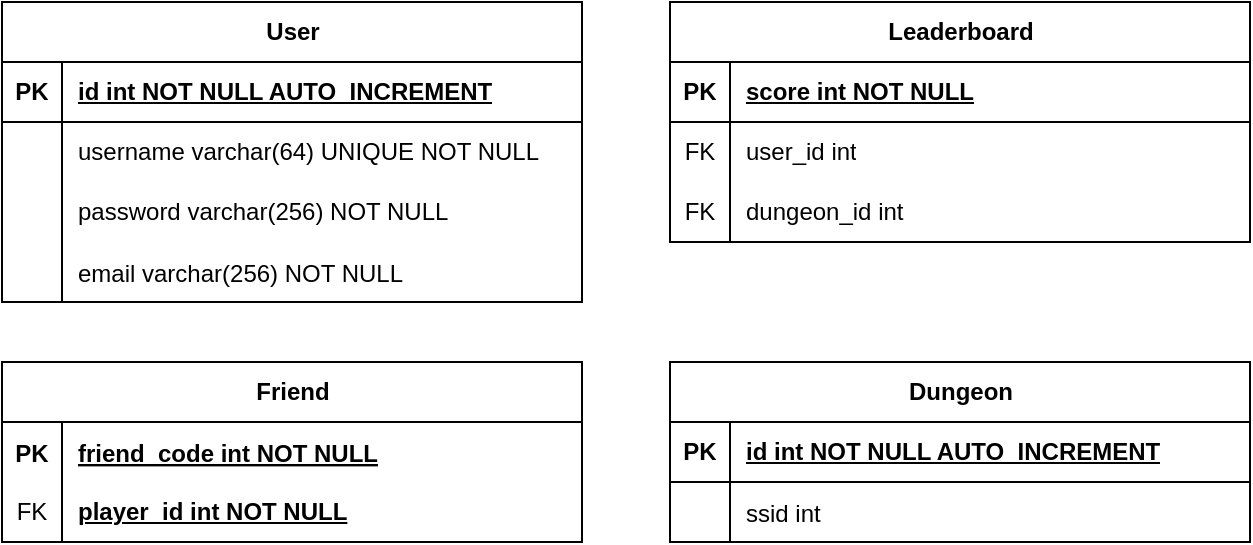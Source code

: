 <mxfile version="26.0.11">
  <diagram name="Pagina-1" id="-n6GPyPuI3OpaiY4CRwT">
    <mxGraphModel dx="1434" dy="866" grid="1" gridSize="10" guides="1" tooltips="1" connect="1" arrows="1" fold="1" page="1" pageScale="1" pageWidth="827" pageHeight="1169" background="#FFFFFF" math="0" shadow="0">
      <root>
        <mxCell id="0" />
        <mxCell id="1" parent="0" />
        <mxCell id="7Y_LuzAzKtFLR1Gf0EG2-1" value="&lt;span style=&quot;text-wrap: wrap;&quot;&gt;User&lt;/span&gt;" style="shape=table;startSize=30;container=1;collapsible=1;childLayout=tableLayout;fixedRows=1;rowLines=0;fontStyle=1;align=center;resizeLast=1;html=1;" parent="1" vertex="1">
          <mxGeometry x="80" y="70" width="290" height="150" as="geometry" />
        </mxCell>
        <mxCell id="7Y_LuzAzKtFLR1Gf0EG2-2" value="" style="shape=tableRow;horizontal=0;startSize=0;swimlaneHead=0;swimlaneBody=0;fillColor=none;collapsible=0;dropTarget=0;points=[[0,0.5],[1,0.5]];portConstraint=eastwest;top=0;left=0;right=0;bottom=1;" parent="7Y_LuzAzKtFLR1Gf0EG2-1" vertex="1">
          <mxGeometry y="30" width="290" height="30" as="geometry" />
        </mxCell>
        <mxCell id="7Y_LuzAzKtFLR1Gf0EG2-3" value="PK" style="shape=partialRectangle;connectable=0;fillColor=none;top=0;left=0;bottom=0;right=0;fontStyle=1;overflow=hidden;whiteSpace=wrap;html=1;" parent="7Y_LuzAzKtFLR1Gf0EG2-2" vertex="1">
          <mxGeometry width="30" height="30" as="geometry">
            <mxRectangle width="30" height="30" as="alternateBounds" />
          </mxGeometry>
        </mxCell>
        <mxCell id="7Y_LuzAzKtFLR1Gf0EG2-4" value="id int NOT NULL AUTO_INCREMENT" style="shape=partialRectangle;connectable=0;fillColor=none;top=0;left=0;bottom=0;right=0;align=left;spacingLeft=6;fontStyle=5;overflow=hidden;whiteSpace=wrap;html=1;" parent="7Y_LuzAzKtFLR1Gf0EG2-2" vertex="1">
          <mxGeometry x="30" width="260" height="30" as="geometry">
            <mxRectangle width="260" height="30" as="alternateBounds" />
          </mxGeometry>
        </mxCell>
        <mxCell id="7Y_LuzAzKtFLR1Gf0EG2-5" value="" style="shape=tableRow;horizontal=0;startSize=0;swimlaneHead=0;swimlaneBody=0;fillColor=none;collapsible=0;dropTarget=0;points=[[0,0.5],[1,0.5]];portConstraint=eastwest;top=0;left=0;right=0;bottom=0;" parent="7Y_LuzAzKtFLR1Gf0EG2-1" vertex="1">
          <mxGeometry y="60" width="290" height="30" as="geometry" />
        </mxCell>
        <mxCell id="7Y_LuzAzKtFLR1Gf0EG2-6" value="" style="shape=partialRectangle;connectable=0;fillColor=none;top=0;left=0;bottom=0;right=0;editable=1;overflow=hidden;whiteSpace=wrap;html=1;" parent="7Y_LuzAzKtFLR1Gf0EG2-5" vertex="1">
          <mxGeometry width="30" height="30" as="geometry">
            <mxRectangle width="30" height="30" as="alternateBounds" />
          </mxGeometry>
        </mxCell>
        <mxCell id="7Y_LuzAzKtFLR1Gf0EG2-7" value="&lt;span style=&quot;text-wrap: nowrap;&quot;&gt;username varchar(64) UNIQUE NOT NULL&lt;/span&gt;" style="shape=partialRectangle;connectable=0;fillColor=none;top=0;left=0;bottom=0;right=0;align=left;spacingLeft=6;overflow=hidden;whiteSpace=wrap;html=1;" parent="7Y_LuzAzKtFLR1Gf0EG2-5" vertex="1">
          <mxGeometry x="30" width="260" height="30" as="geometry">
            <mxRectangle width="260" height="30" as="alternateBounds" />
          </mxGeometry>
        </mxCell>
        <mxCell id="7Y_LuzAzKtFLR1Gf0EG2-8" value="" style="shape=tableRow;horizontal=0;startSize=0;swimlaneHead=0;swimlaneBody=0;fillColor=none;collapsible=0;dropTarget=0;points=[[0,0.5],[1,0.5]];portConstraint=eastwest;top=0;left=0;right=0;bottom=0;" parent="7Y_LuzAzKtFLR1Gf0EG2-1" vertex="1">
          <mxGeometry y="90" width="290" height="30" as="geometry" />
        </mxCell>
        <mxCell id="7Y_LuzAzKtFLR1Gf0EG2-9" value="" style="shape=partialRectangle;connectable=0;fillColor=none;top=0;left=0;bottom=0;right=0;editable=1;overflow=hidden;whiteSpace=wrap;html=1;" parent="7Y_LuzAzKtFLR1Gf0EG2-8" vertex="1">
          <mxGeometry width="30" height="30" as="geometry">
            <mxRectangle width="30" height="30" as="alternateBounds" />
          </mxGeometry>
        </mxCell>
        <mxCell id="7Y_LuzAzKtFLR1Gf0EG2-10" value="password varchar(256) NOT NULL" style="shape=partialRectangle;connectable=0;fillColor=none;top=0;left=0;bottom=0;right=0;align=left;spacingLeft=6;overflow=hidden;whiteSpace=wrap;html=1;" parent="7Y_LuzAzKtFLR1Gf0EG2-8" vertex="1">
          <mxGeometry x="30" width="260" height="30" as="geometry">
            <mxRectangle width="260" height="30" as="alternateBounds" />
          </mxGeometry>
        </mxCell>
        <mxCell id="j-nto5OTXpBOddp0pbFF-1" value="" style="shape=tableRow;horizontal=0;startSize=0;swimlaneHead=0;swimlaneBody=0;fillColor=none;collapsible=0;dropTarget=0;points=[[0,0.5],[1,0.5]];portConstraint=eastwest;top=0;left=0;right=0;bottom=0;" parent="7Y_LuzAzKtFLR1Gf0EG2-1" vertex="1">
          <mxGeometry y="120" width="290" height="30" as="geometry" />
        </mxCell>
        <mxCell id="j-nto5OTXpBOddp0pbFF-2" value="" style="shape=partialRectangle;connectable=0;fillColor=none;top=0;left=0;bottom=0;right=0;editable=1;overflow=hidden;" parent="j-nto5OTXpBOddp0pbFF-1" vertex="1">
          <mxGeometry width="30" height="30" as="geometry">
            <mxRectangle width="30" height="30" as="alternateBounds" />
          </mxGeometry>
        </mxCell>
        <mxCell id="j-nto5OTXpBOddp0pbFF-3" value="email varchar(256) NOT NULL" style="shape=partialRectangle;connectable=0;fillColor=none;top=0;left=0;bottom=0;right=0;align=left;spacingLeft=6;overflow=hidden;" parent="j-nto5OTXpBOddp0pbFF-1" vertex="1">
          <mxGeometry x="30" width="260" height="30" as="geometry">
            <mxRectangle width="260" height="30" as="alternateBounds" />
          </mxGeometry>
        </mxCell>
        <mxCell id="Hkn-7i80Ije_jq3ejXos-1" value="&lt;span style=&quot;text-wrap: wrap;&quot;&gt;Leaderboard&lt;/span&gt;" style="shape=table;startSize=30;container=1;collapsible=1;childLayout=tableLayout;fixedRows=1;rowLines=0;fontStyle=1;align=center;resizeLast=1;html=1;" parent="1" vertex="1">
          <mxGeometry x="414" y="70" width="290" height="120" as="geometry" />
        </mxCell>
        <mxCell id="Hkn-7i80Ije_jq3ejXos-2" value="" style="shape=tableRow;horizontal=0;startSize=0;swimlaneHead=0;swimlaneBody=0;fillColor=none;collapsible=0;dropTarget=0;points=[[0,0.5],[1,0.5]];portConstraint=eastwest;top=0;left=0;right=0;bottom=1;" parent="Hkn-7i80Ije_jq3ejXos-1" vertex="1">
          <mxGeometry y="30" width="290" height="30" as="geometry" />
        </mxCell>
        <mxCell id="Hkn-7i80Ije_jq3ejXos-3" value="PK" style="shape=partialRectangle;connectable=0;fillColor=none;top=0;left=0;bottom=0;right=0;fontStyle=1;overflow=hidden;whiteSpace=wrap;html=1;" parent="Hkn-7i80Ije_jq3ejXos-2" vertex="1">
          <mxGeometry width="30" height="30" as="geometry">
            <mxRectangle width="30" height="30" as="alternateBounds" />
          </mxGeometry>
        </mxCell>
        <mxCell id="Hkn-7i80Ije_jq3ejXos-4" value="score int NOT NULL" style="shape=partialRectangle;connectable=0;fillColor=none;top=0;left=0;bottom=0;right=0;align=left;spacingLeft=6;fontStyle=5;overflow=hidden;whiteSpace=wrap;html=1;" parent="Hkn-7i80Ije_jq3ejXos-2" vertex="1">
          <mxGeometry x="30" width="260" height="30" as="geometry">
            <mxRectangle width="260" height="30" as="alternateBounds" />
          </mxGeometry>
        </mxCell>
        <mxCell id="a83NNkflqiLG71LAYgVP-1" value="" style="shape=tableRow;horizontal=0;startSize=0;swimlaneHead=0;swimlaneBody=0;fillColor=none;collapsible=0;dropTarget=0;points=[[0,0.5],[1,0.5]];portConstraint=eastwest;top=0;left=0;right=0;bottom=0;" parent="Hkn-7i80Ije_jq3ejXos-1" vertex="1">
          <mxGeometry y="60" width="290" height="30" as="geometry" />
        </mxCell>
        <mxCell id="a83NNkflqiLG71LAYgVP-2" value="FK" style="shape=partialRectangle;connectable=0;fillColor=none;top=0;left=0;bottom=0;right=0;fontStyle=0;overflow=hidden;whiteSpace=wrap;html=1;" parent="a83NNkflqiLG71LAYgVP-1" vertex="1">
          <mxGeometry width="30" height="30" as="geometry">
            <mxRectangle width="30" height="30" as="alternateBounds" />
          </mxGeometry>
        </mxCell>
        <mxCell id="a83NNkflqiLG71LAYgVP-3" value="user_id int" style="shape=partialRectangle;connectable=0;fillColor=none;top=0;left=0;bottom=0;right=0;align=left;spacingLeft=6;fontStyle=0;overflow=hidden;whiteSpace=wrap;html=1;" parent="a83NNkflqiLG71LAYgVP-1" vertex="1">
          <mxGeometry x="30" width="260" height="30" as="geometry">
            <mxRectangle width="260" height="30" as="alternateBounds" />
          </mxGeometry>
        </mxCell>
        <mxCell id="a83NNkflqiLG71LAYgVP-4" value="" style="shape=tableRow;horizontal=0;startSize=0;swimlaneHead=0;swimlaneBody=0;fillColor=none;collapsible=0;dropTarget=0;points=[[0,0.5],[1,0.5]];portConstraint=eastwest;top=0;left=0;right=0;bottom=0;" parent="Hkn-7i80Ije_jq3ejXos-1" vertex="1">
          <mxGeometry y="90" width="290" height="30" as="geometry" />
        </mxCell>
        <mxCell id="a83NNkflqiLG71LAYgVP-5" value="FK" style="shape=partialRectangle;connectable=0;fillColor=none;top=0;left=0;bottom=0;right=0;fontStyle=0;overflow=hidden;whiteSpace=wrap;html=1;" parent="a83NNkflqiLG71LAYgVP-4" vertex="1">
          <mxGeometry width="30" height="30" as="geometry">
            <mxRectangle width="30" height="30" as="alternateBounds" />
          </mxGeometry>
        </mxCell>
        <mxCell id="a83NNkflqiLG71LAYgVP-6" value="dungeon_id int" style="shape=partialRectangle;connectable=0;fillColor=none;top=0;left=0;bottom=0;right=0;align=left;spacingLeft=6;fontStyle=0;overflow=hidden;whiteSpace=wrap;html=1;" parent="a83NNkflqiLG71LAYgVP-4" vertex="1">
          <mxGeometry x="30" width="260" height="30" as="geometry">
            <mxRectangle width="260" height="30" as="alternateBounds" />
          </mxGeometry>
        </mxCell>
        <mxCell id="Hkn-7i80Ije_jq3ejXos-20" value="&lt;span style=&quot;text-wrap: wrap;&quot;&gt;Dungeon&lt;/span&gt;" style="shape=table;startSize=30;container=1;collapsible=1;childLayout=tableLayout;fixedRows=1;rowLines=0;fontStyle=1;align=center;resizeLast=1;html=1;" parent="1" vertex="1">
          <mxGeometry x="414" y="250" width="290" height="90" as="geometry">
            <mxRectangle x="440" y="340" width="110" height="30" as="alternateBounds" />
          </mxGeometry>
        </mxCell>
        <mxCell id="Hkn-7i80Ije_jq3ejXos-21" value="" style="shape=tableRow;horizontal=0;startSize=0;swimlaneHead=0;swimlaneBody=0;fillColor=none;collapsible=0;dropTarget=0;points=[[0,0.5],[1,0.5]];portConstraint=eastwest;top=0;left=0;right=0;bottom=1;" parent="Hkn-7i80Ije_jq3ejXos-20" vertex="1">
          <mxGeometry y="30" width="290" height="30" as="geometry" />
        </mxCell>
        <mxCell id="Hkn-7i80Ije_jq3ejXos-22" value="PK" style="shape=partialRectangle;connectable=0;fillColor=none;top=0;left=0;bottom=0;right=0;fontStyle=1;overflow=hidden;whiteSpace=wrap;html=1;" parent="Hkn-7i80Ije_jq3ejXos-21" vertex="1">
          <mxGeometry width="30" height="30" as="geometry">
            <mxRectangle width="30" height="30" as="alternateBounds" />
          </mxGeometry>
        </mxCell>
        <mxCell id="Hkn-7i80Ije_jq3ejXos-23" value="id int NOT NULL AUTO_INCREMENT" style="shape=partialRectangle;connectable=0;fillColor=none;top=0;left=0;bottom=0;right=0;align=left;spacingLeft=6;fontStyle=5;overflow=hidden;whiteSpace=wrap;html=1;" parent="Hkn-7i80Ije_jq3ejXos-21" vertex="1">
          <mxGeometry x="30" width="260" height="30" as="geometry">
            <mxRectangle width="260" height="30" as="alternateBounds" />
          </mxGeometry>
        </mxCell>
        <mxCell id="Hkn-7i80Ije_jq3ejXos-24" value="" style="shape=tableRow;horizontal=0;startSize=0;swimlaneHead=0;swimlaneBody=0;fillColor=none;collapsible=0;dropTarget=0;points=[[0,0.5],[1,0.5]];portConstraint=eastwest;top=0;left=0;right=0;bottom=0;" parent="Hkn-7i80Ije_jq3ejXos-20" vertex="1">
          <mxGeometry y="60" width="290" height="30" as="geometry" />
        </mxCell>
        <mxCell id="Hkn-7i80Ije_jq3ejXos-25" value="" style="shape=partialRectangle;connectable=0;fillColor=none;top=0;left=0;bottom=0;right=0;editable=1;overflow=hidden;" parent="Hkn-7i80Ije_jq3ejXos-24" vertex="1">
          <mxGeometry width="30" height="30" as="geometry">
            <mxRectangle width="30" height="30" as="alternateBounds" />
          </mxGeometry>
        </mxCell>
        <mxCell id="Hkn-7i80Ije_jq3ejXos-26" value="ssid int" style="shape=partialRectangle;connectable=0;fillColor=none;top=0;left=0;bottom=0;right=0;align=left;spacingLeft=6;overflow=hidden;" parent="Hkn-7i80Ije_jq3ejXos-24" vertex="1">
          <mxGeometry x="30" width="260" height="30" as="geometry">
            <mxRectangle width="260" height="30" as="alternateBounds" />
          </mxGeometry>
        </mxCell>
        <mxCell id="a83NNkflqiLG71LAYgVP-7" value="&lt;span style=&quot;text-wrap: wrap;&quot;&gt;Friend&lt;/span&gt;" style="shape=table;startSize=30;container=1;collapsible=1;childLayout=tableLayout;fixedRows=1;rowLines=0;fontStyle=1;align=center;resizeLast=1;html=1;" parent="1" vertex="1">
          <mxGeometry x="80" y="250" width="290" height="90" as="geometry">
            <mxRectangle x="440" y="80" width="110" height="30" as="alternateBounds" />
          </mxGeometry>
        </mxCell>
        <mxCell id="a83NNkflqiLG71LAYgVP-11" value="" style="shape=tableRow;horizontal=0;startSize=0;swimlaneHead=0;swimlaneBody=0;fillColor=none;collapsible=0;dropTarget=0;points=[[0,0.5],[1,0.5]];portConstraint=eastwest;top=0;left=0;right=0;bottom=0;" parent="a83NNkflqiLG71LAYgVP-7" vertex="1">
          <mxGeometry y="30" width="290" height="30" as="geometry" />
        </mxCell>
        <mxCell id="a83NNkflqiLG71LAYgVP-12" value="PK" style="shape=partialRectangle;connectable=0;fillColor=none;top=0;left=0;bottom=0;right=0;editable=1;overflow=hidden;fontStyle=1" parent="a83NNkflqiLG71LAYgVP-11" vertex="1">
          <mxGeometry width="30" height="30" as="geometry">
            <mxRectangle width="30" height="30" as="alternateBounds" />
          </mxGeometry>
        </mxCell>
        <mxCell id="a83NNkflqiLG71LAYgVP-13" value="friend_code int NOT NULL" style="shape=partialRectangle;connectable=0;fillColor=none;top=0;left=0;bottom=0;right=0;align=left;spacingLeft=6;overflow=hidden;fontStyle=5" parent="a83NNkflqiLG71LAYgVP-11" vertex="1">
          <mxGeometry x="30" width="260" height="30" as="geometry">
            <mxRectangle width="260" height="30" as="alternateBounds" />
          </mxGeometry>
        </mxCell>
        <mxCell id="a83NNkflqiLG71LAYgVP-8" value="" style="shape=tableRow;horizontal=0;startSize=0;swimlaneHead=0;swimlaneBody=0;fillColor=none;collapsible=0;dropTarget=0;points=[[0,0.5],[1,0.5]];portConstraint=eastwest;top=0;left=0;right=0;bottom=0;strokeColor=default;swimlaneLine=1;" parent="a83NNkflqiLG71LAYgVP-7" vertex="1">
          <mxGeometry y="60" width="290" height="30" as="geometry" />
        </mxCell>
        <mxCell id="a83NNkflqiLG71LAYgVP-9" value="&lt;span style=&quot;font-weight: normal;&quot;&gt;FK&lt;/span&gt;" style="shape=partialRectangle;connectable=0;fillColor=none;top=0;left=0;bottom=0;right=0;fontStyle=1;overflow=hidden;whiteSpace=wrap;html=1;" parent="a83NNkflqiLG71LAYgVP-8" vertex="1">
          <mxGeometry width="30" height="30" as="geometry">
            <mxRectangle width="30" height="30" as="alternateBounds" />
          </mxGeometry>
        </mxCell>
        <mxCell id="a83NNkflqiLG71LAYgVP-10" value="player_id int NOT NULL" style="shape=partialRectangle;connectable=0;fillColor=none;top=0;left=0;bottom=0;right=0;align=left;spacingLeft=6;fontStyle=5;overflow=hidden;whiteSpace=wrap;html=1;" parent="a83NNkflqiLG71LAYgVP-8" vertex="1">
          <mxGeometry x="30" width="260" height="30" as="geometry">
            <mxRectangle width="260" height="30" as="alternateBounds" />
          </mxGeometry>
        </mxCell>
      </root>
    </mxGraphModel>
  </diagram>
</mxfile>
